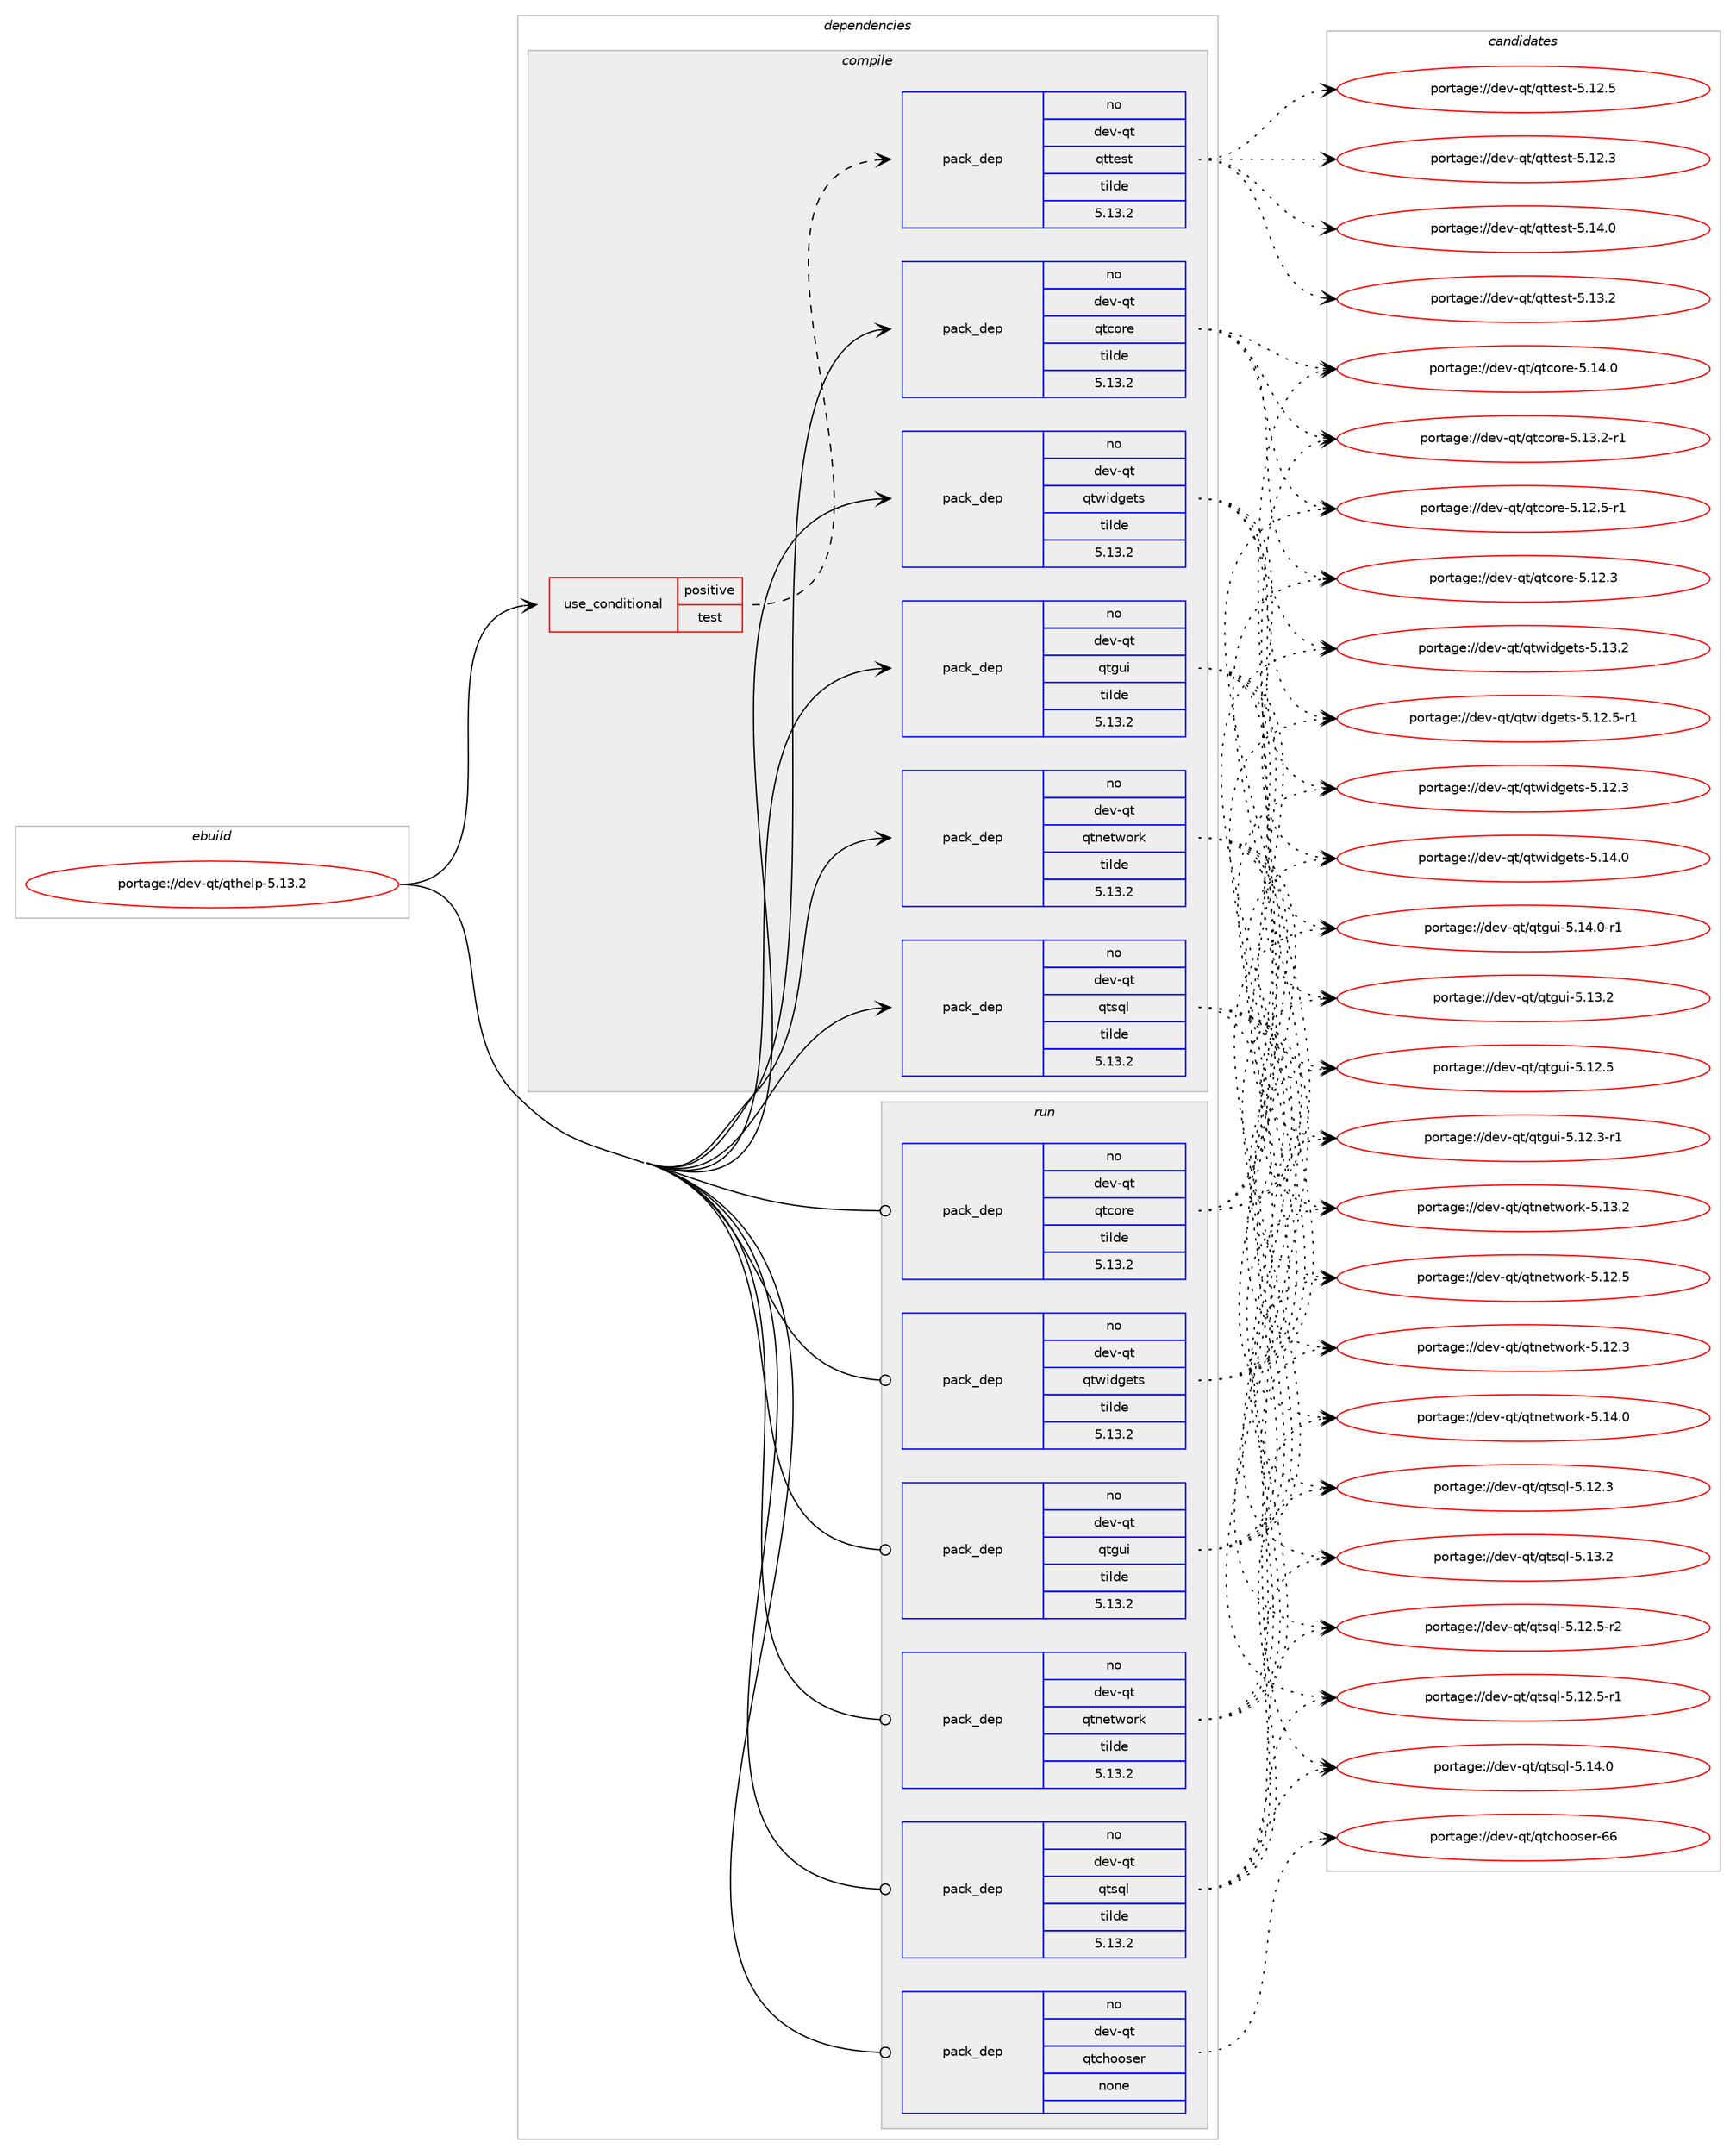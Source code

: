 digraph prolog {

# *************
# Graph options
# *************

newrank=true;
concentrate=true;
compound=true;
graph [rankdir=LR,fontname=Helvetica,fontsize=10,ranksep=1.5];#, ranksep=2.5, nodesep=0.2];
edge  [arrowhead=vee];
node  [fontname=Helvetica,fontsize=10];

# **********
# The ebuild
# **********

subgraph cluster_leftcol {
color=gray;
label=<<i>ebuild</i>>;
id [label="portage://dev-qt/qthelp-5.13.2", color=red, width=4, href="../dev-qt/qthelp-5.13.2.svg"];
}

# ****************
# The dependencies
# ****************

subgraph cluster_midcol {
color=gray;
label=<<i>dependencies</i>>;
subgraph cluster_compile {
fillcolor="#eeeeee";
style=filled;
label=<<i>compile</i>>;
subgraph cond102614 {
dependency414351 [label=<<TABLE BORDER="0" CELLBORDER="1" CELLSPACING="0" CELLPADDING="4"><TR><TD ROWSPAN="3" CELLPADDING="10">use_conditional</TD></TR><TR><TD>positive</TD></TR><TR><TD>test</TD></TR></TABLE>>, shape=none, color=red];
subgraph pack306858 {
dependency414352 [label=<<TABLE BORDER="0" CELLBORDER="1" CELLSPACING="0" CELLPADDING="4" WIDTH="220"><TR><TD ROWSPAN="6" CELLPADDING="30">pack_dep</TD></TR><TR><TD WIDTH="110">no</TD></TR><TR><TD>dev-qt</TD></TR><TR><TD>qttest</TD></TR><TR><TD>tilde</TD></TR><TR><TD>5.13.2</TD></TR></TABLE>>, shape=none, color=blue];
}
dependency414351:e -> dependency414352:w [weight=20,style="dashed",arrowhead="vee"];
}
id:e -> dependency414351:w [weight=20,style="solid",arrowhead="vee"];
subgraph pack306859 {
dependency414353 [label=<<TABLE BORDER="0" CELLBORDER="1" CELLSPACING="0" CELLPADDING="4" WIDTH="220"><TR><TD ROWSPAN="6" CELLPADDING="30">pack_dep</TD></TR><TR><TD WIDTH="110">no</TD></TR><TR><TD>dev-qt</TD></TR><TR><TD>qtcore</TD></TR><TR><TD>tilde</TD></TR><TR><TD>5.13.2</TD></TR></TABLE>>, shape=none, color=blue];
}
id:e -> dependency414353:w [weight=20,style="solid",arrowhead="vee"];
subgraph pack306860 {
dependency414354 [label=<<TABLE BORDER="0" CELLBORDER="1" CELLSPACING="0" CELLPADDING="4" WIDTH="220"><TR><TD ROWSPAN="6" CELLPADDING="30">pack_dep</TD></TR><TR><TD WIDTH="110">no</TD></TR><TR><TD>dev-qt</TD></TR><TR><TD>qtgui</TD></TR><TR><TD>tilde</TD></TR><TR><TD>5.13.2</TD></TR></TABLE>>, shape=none, color=blue];
}
id:e -> dependency414354:w [weight=20,style="solid",arrowhead="vee"];
subgraph pack306861 {
dependency414355 [label=<<TABLE BORDER="0" CELLBORDER="1" CELLSPACING="0" CELLPADDING="4" WIDTH="220"><TR><TD ROWSPAN="6" CELLPADDING="30">pack_dep</TD></TR><TR><TD WIDTH="110">no</TD></TR><TR><TD>dev-qt</TD></TR><TR><TD>qtnetwork</TD></TR><TR><TD>tilde</TD></TR><TR><TD>5.13.2</TD></TR></TABLE>>, shape=none, color=blue];
}
id:e -> dependency414355:w [weight=20,style="solid",arrowhead="vee"];
subgraph pack306862 {
dependency414356 [label=<<TABLE BORDER="0" CELLBORDER="1" CELLSPACING="0" CELLPADDING="4" WIDTH="220"><TR><TD ROWSPAN="6" CELLPADDING="30">pack_dep</TD></TR><TR><TD WIDTH="110">no</TD></TR><TR><TD>dev-qt</TD></TR><TR><TD>qtsql</TD></TR><TR><TD>tilde</TD></TR><TR><TD>5.13.2</TD></TR></TABLE>>, shape=none, color=blue];
}
id:e -> dependency414356:w [weight=20,style="solid",arrowhead="vee"];
subgraph pack306863 {
dependency414357 [label=<<TABLE BORDER="0" CELLBORDER="1" CELLSPACING="0" CELLPADDING="4" WIDTH="220"><TR><TD ROWSPAN="6" CELLPADDING="30">pack_dep</TD></TR><TR><TD WIDTH="110">no</TD></TR><TR><TD>dev-qt</TD></TR><TR><TD>qtwidgets</TD></TR><TR><TD>tilde</TD></TR><TR><TD>5.13.2</TD></TR></TABLE>>, shape=none, color=blue];
}
id:e -> dependency414357:w [weight=20,style="solid",arrowhead="vee"];
}
subgraph cluster_compileandrun {
fillcolor="#eeeeee";
style=filled;
label=<<i>compile and run</i>>;
}
subgraph cluster_run {
fillcolor="#eeeeee";
style=filled;
label=<<i>run</i>>;
subgraph pack306864 {
dependency414358 [label=<<TABLE BORDER="0" CELLBORDER="1" CELLSPACING="0" CELLPADDING="4" WIDTH="220"><TR><TD ROWSPAN="6" CELLPADDING="30">pack_dep</TD></TR><TR><TD WIDTH="110">no</TD></TR><TR><TD>dev-qt</TD></TR><TR><TD>qtchooser</TD></TR><TR><TD>none</TD></TR><TR><TD></TD></TR></TABLE>>, shape=none, color=blue];
}
id:e -> dependency414358:w [weight=20,style="solid",arrowhead="odot"];
subgraph pack306865 {
dependency414359 [label=<<TABLE BORDER="0" CELLBORDER="1" CELLSPACING="0" CELLPADDING="4" WIDTH="220"><TR><TD ROWSPAN="6" CELLPADDING="30">pack_dep</TD></TR><TR><TD WIDTH="110">no</TD></TR><TR><TD>dev-qt</TD></TR><TR><TD>qtcore</TD></TR><TR><TD>tilde</TD></TR><TR><TD>5.13.2</TD></TR></TABLE>>, shape=none, color=blue];
}
id:e -> dependency414359:w [weight=20,style="solid",arrowhead="odot"];
subgraph pack306866 {
dependency414360 [label=<<TABLE BORDER="0" CELLBORDER="1" CELLSPACING="0" CELLPADDING="4" WIDTH="220"><TR><TD ROWSPAN="6" CELLPADDING="30">pack_dep</TD></TR><TR><TD WIDTH="110">no</TD></TR><TR><TD>dev-qt</TD></TR><TR><TD>qtgui</TD></TR><TR><TD>tilde</TD></TR><TR><TD>5.13.2</TD></TR></TABLE>>, shape=none, color=blue];
}
id:e -> dependency414360:w [weight=20,style="solid",arrowhead="odot"];
subgraph pack306867 {
dependency414361 [label=<<TABLE BORDER="0" CELLBORDER="1" CELLSPACING="0" CELLPADDING="4" WIDTH="220"><TR><TD ROWSPAN="6" CELLPADDING="30">pack_dep</TD></TR><TR><TD WIDTH="110">no</TD></TR><TR><TD>dev-qt</TD></TR><TR><TD>qtnetwork</TD></TR><TR><TD>tilde</TD></TR><TR><TD>5.13.2</TD></TR></TABLE>>, shape=none, color=blue];
}
id:e -> dependency414361:w [weight=20,style="solid",arrowhead="odot"];
subgraph pack306868 {
dependency414362 [label=<<TABLE BORDER="0" CELLBORDER="1" CELLSPACING="0" CELLPADDING="4" WIDTH="220"><TR><TD ROWSPAN="6" CELLPADDING="30">pack_dep</TD></TR><TR><TD WIDTH="110">no</TD></TR><TR><TD>dev-qt</TD></TR><TR><TD>qtsql</TD></TR><TR><TD>tilde</TD></TR><TR><TD>5.13.2</TD></TR></TABLE>>, shape=none, color=blue];
}
id:e -> dependency414362:w [weight=20,style="solid",arrowhead="odot"];
subgraph pack306869 {
dependency414363 [label=<<TABLE BORDER="0" CELLBORDER="1" CELLSPACING="0" CELLPADDING="4" WIDTH="220"><TR><TD ROWSPAN="6" CELLPADDING="30">pack_dep</TD></TR><TR><TD WIDTH="110">no</TD></TR><TR><TD>dev-qt</TD></TR><TR><TD>qtwidgets</TD></TR><TR><TD>tilde</TD></TR><TR><TD>5.13.2</TD></TR></TABLE>>, shape=none, color=blue];
}
id:e -> dependency414363:w [weight=20,style="solid",arrowhead="odot"];
}
}

# **************
# The candidates
# **************

subgraph cluster_choices {
rank=same;
color=gray;
label=<<i>candidates</i>>;

subgraph choice306858 {
color=black;
nodesep=1;
choice100101118451131164711311611610111511645534649524648 [label="portage://dev-qt/qttest-5.14.0", color=red, width=4,href="../dev-qt/qttest-5.14.0.svg"];
choice100101118451131164711311611610111511645534649514650 [label="portage://dev-qt/qttest-5.13.2", color=red, width=4,href="../dev-qt/qttest-5.13.2.svg"];
choice100101118451131164711311611610111511645534649504653 [label="portage://dev-qt/qttest-5.12.5", color=red, width=4,href="../dev-qt/qttest-5.12.5.svg"];
choice100101118451131164711311611610111511645534649504651 [label="portage://dev-qt/qttest-5.12.3", color=red, width=4,href="../dev-qt/qttest-5.12.3.svg"];
dependency414352:e -> choice100101118451131164711311611610111511645534649524648:w [style=dotted,weight="100"];
dependency414352:e -> choice100101118451131164711311611610111511645534649514650:w [style=dotted,weight="100"];
dependency414352:e -> choice100101118451131164711311611610111511645534649504653:w [style=dotted,weight="100"];
dependency414352:e -> choice100101118451131164711311611610111511645534649504651:w [style=dotted,weight="100"];
}
subgraph choice306859 {
color=black;
nodesep=1;
choice10010111845113116471131169911111410145534649524648 [label="portage://dev-qt/qtcore-5.14.0", color=red, width=4,href="../dev-qt/qtcore-5.14.0.svg"];
choice100101118451131164711311699111114101455346495146504511449 [label="portage://dev-qt/qtcore-5.13.2-r1", color=red, width=4,href="../dev-qt/qtcore-5.13.2-r1.svg"];
choice100101118451131164711311699111114101455346495046534511449 [label="portage://dev-qt/qtcore-5.12.5-r1", color=red, width=4,href="../dev-qt/qtcore-5.12.5-r1.svg"];
choice10010111845113116471131169911111410145534649504651 [label="portage://dev-qt/qtcore-5.12.3", color=red, width=4,href="../dev-qt/qtcore-5.12.3.svg"];
dependency414353:e -> choice10010111845113116471131169911111410145534649524648:w [style=dotted,weight="100"];
dependency414353:e -> choice100101118451131164711311699111114101455346495146504511449:w [style=dotted,weight="100"];
dependency414353:e -> choice100101118451131164711311699111114101455346495046534511449:w [style=dotted,weight="100"];
dependency414353:e -> choice10010111845113116471131169911111410145534649504651:w [style=dotted,weight="100"];
}
subgraph choice306860 {
color=black;
nodesep=1;
choice1001011184511311647113116103117105455346495246484511449 [label="portage://dev-qt/qtgui-5.14.0-r1", color=red, width=4,href="../dev-qt/qtgui-5.14.0-r1.svg"];
choice100101118451131164711311610311710545534649514650 [label="portage://dev-qt/qtgui-5.13.2", color=red, width=4,href="../dev-qt/qtgui-5.13.2.svg"];
choice100101118451131164711311610311710545534649504653 [label="portage://dev-qt/qtgui-5.12.5", color=red, width=4,href="../dev-qt/qtgui-5.12.5.svg"];
choice1001011184511311647113116103117105455346495046514511449 [label="portage://dev-qt/qtgui-5.12.3-r1", color=red, width=4,href="../dev-qt/qtgui-5.12.3-r1.svg"];
dependency414354:e -> choice1001011184511311647113116103117105455346495246484511449:w [style=dotted,weight="100"];
dependency414354:e -> choice100101118451131164711311610311710545534649514650:w [style=dotted,weight="100"];
dependency414354:e -> choice100101118451131164711311610311710545534649504653:w [style=dotted,weight="100"];
dependency414354:e -> choice1001011184511311647113116103117105455346495046514511449:w [style=dotted,weight="100"];
}
subgraph choice306861 {
color=black;
nodesep=1;
choice100101118451131164711311611010111611911111410745534649524648 [label="portage://dev-qt/qtnetwork-5.14.0", color=red, width=4,href="../dev-qt/qtnetwork-5.14.0.svg"];
choice100101118451131164711311611010111611911111410745534649514650 [label="portage://dev-qt/qtnetwork-5.13.2", color=red, width=4,href="../dev-qt/qtnetwork-5.13.2.svg"];
choice100101118451131164711311611010111611911111410745534649504653 [label="portage://dev-qt/qtnetwork-5.12.5", color=red, width=4,href="../dev-qt/qtnetwork-5.12.5.svg"];
choice100101118451131164711311611010111611911111410745534649504651 [label="portage://dev-qt/qtnetwork-5.12.3", color=red, width=4,href="../dev-qt/qtnetwork-5.12.3.svg"];
dependency414355:e -> choice100101118451131164711311611010111611911111410745534649524648:w [style=dotted,weight="100"];
dependency414355:e -> choice100101118451131164711311611010111611911111410745534649514650:w [style=dotted,weight="100"];
dependency414355:e -> choice100101118451131164711311611010111611911111410745534649504653:w [style=dotted,weight="100"];
dependency414355:e -> choice100101118451131164711311611010111611911111410745534649504651:w [style=dotted,weight="100"];
}
subgraph choice306862 {
color=black;
nodesep=1;
choice100101118451131164711311611511310845534649524648 [label="portage://dev-qt/qtsql-5.14.0", color=red, width=4,href="../dev-qt/qtsql-5.14.0.svg"];
choice100101118451131164711311611511310845534649514650 [label="portage://dev-qt/qtsql-5.13.2", color=red, width=4,href="../dev-qt/qtsql-5.13.2.svg"];
choice1001011184511311647113116115113108455346495046534511450 [label="portage://dev-qt/qtsql-5.12.5-r2", color=red, width=4,href="../dev-qt/qtsql-5.12.5-r2.svg"];
choice1001011184511311647113116115113108455346495046534511449 [label="portage://dev-qt/qtsql-5.12.5-r1", color=red, width=4,href="../dev-qt/qtsql-5.12.5-r1.svg"];
choice100101118451131164711311611511310845534649504651 [label="portage://dev-qt/qtsql-5.12.3", color=red, width=4,href="../dev-qt/qtsql-5.12.3.svg"];
dependency414356:e -> choice100101118451131164711311611511310845534649524648:w [style=dotted,weight="100"];
dependency414356:e -> choice100101118451131164711311611511310845534649514650:w [style=dotted,weight="100"];
dependency414356:e -> choice1001011184511311647113116115113108455346495046534511450:w [style=dotted,weight="100"];
dependency414356:e -> choice1001011184511311647113116115113108455346495046534511449:w [style=dotted,weight="100"];
dependency414356:e -> choice100101118451131164711311611511310845534649504651:w [style=dotted,weight="100"];
}
subgraph choice306863 {
color=black;
nodesep=1;
choice100101118451131164711311611910510010310111611545534649524648 [label="portage://dev-qt/qtwidgets-5.14.0", color=red, width=4,href="../dev-qt/qtwidgets-5.14.0.svg"];
choice100101118451131164711311611910510010310111611545534649514650 [label="portage://dev-qt/qtwidgets-5.13.2", color=red, width=4,href="../dev-qt/qtwidgets-5.13.2.svg"];
choice1001011184511311647113116119105100103101116115455346495046534511449 [label="portage://dev-qt/qtwidgets-5.12.5-r1", color=red, width=4,href="../dev-qt/qtwidgets-5.12.5-r1.svg"];
choice100101118451131164711311611910510010310111611545534649504651 [label="portage://dev-qt/qtwidgets-5.12.3", color=red, width=4,href="../dev-qt/qtwidgets-5.12.3.svg"];
dependency414357:e -> choice100101118451131164711311611910510010310111611545534649524648:w [style=dotted,weight="100"];
dependency414357:e -> choice100101118451131164711311611910510010310111611545534649514650:w [style=dotted,weight="100"];
dependency414357:e -> choice1001011184511311647113116119105100103101116115455346495046534511449:w [style=dotted,weight="100"];
dependency414357:e -> choice100101118451131164711311611910510010310111611545534649504651:w [style=dotted,weight="100"];
}
subgraph choice306864 {
color=black;
nodesep=1;
choice100101118451131164711311699104111111115101114455454 [label="portage://dev-qt/qtchooser-66", color=red, width=4,href="../dev-qt/qtchooser-66.svg"];
dependency414358:e -> choice100101118451131164711311699104111111115101114455454:w [style=dotted,weight="100"];
}
subgraph choice306865 {
color=black;
nodesep=1;
choice10010111845113116471131169911111410145534649524648 [label="portage://dev-qt/qtcore-5.14.0", color=red, width=4,href="../dev-qt/qtcore-5.14.0.svg"];
choice100101118451131164711311699111114101455346495146504511449 [label="portage://dev-qt/qtcore-5.13.2-r1", color=red, width=4,href="../dev-qt/qtcore-5.13.2-r1.svg"];
choice100101118451131164711311699111114101455346495046534511449 [label="portage://dev-qt/qtcore-5.12.5-r1", color=red, width=4,href="../dev-qt/qtcore-5.12.5-r1.svg"];
choice10010111845113116471131169911111410145534649504651 [label="portage://dev-qt/qtcore-5.12.3", color=red, width=4,href="../dev-qt/qtcore-5.12.3.svg"];
dependency414359:e -> choice10010111845113116471131169911111410145534649524648:w [style=dotted,weight="100"];
dependency414359:e -> choice100101118451131164711311699111114101455346495146504511449:w [style=dotted,weight="100"];
dependency414359:e -> choice100101118451131164711311699111114101455346495046534511449:w [style=dotted,weight="100"];
dependency414359:e -> choice10010111845113116471131169911111410145534649504651:w [style=dotted,weight="100"];
}
subgraph choice306866 {
color=black;
nodesep=1;
choice1001011184511311647113116103117105455346495246484511449 [label="portage://dev-qt/qtgui-5.14.0-r1", color=red, width=4,href="../dev-qt/qtgui-5.14.0-r1.svg"];
choice100101118451131164711311610311710545534649514650 [label="portage://dev-qt/qtgui-5.13.2", color=red, width=4,href="../dev-qt/qtgui-5.13.2.svg"];
choice100101118451131164711311610311710545534649504653 [label="portage://dev-qt/qtgui-5.12.5", color=red, width=4,href="../dev-qt/qtgui-5.12.5.svg"];
choice1001011184511311647113116103117105455346495046514511449 [label="portage://dev-qt/qtgui-5.12.3-r1", color=red, width=4,href="../dev-qt/qtgui-5.12.3-r1.svg"];
dependency414360:e -> choice1001011184511311647113116103117105455346495246484511449:w [style=dotted,weight="100"];
dependency414360:e -> choice100101118451131164711311610311710545534649514650:w [style=dotted,weight="100"];
dependency414360:e -> choice100101118451131164711311610311710545534649504653:w [style=dotted,weight="100"];
dependency414360:e -> choice1001011184511311647113116103117105455346495046514511449:w [style=dotted,weight="100"];
}
subgraph choice306867 {
color=black;
nodesep=1;
choice100101118451131164711311611010111611911111410745534649524648 [label="portage://dev-qt/qtnetwork-5.14.0", color=red, width=4,href="../dev-qt/qtnetwork-5.14.0.svg"];
choice100101118451131164711311611010111611911111410745534649514650 [label="portage://dev-qt/qtnetwork-5.13.2", color=red, width=4,href="../dev-qt/qtnetwork-5.13.2.svg"];
choice100101118451131164711311611010111611911111410745534649504653 [label="portage://dev-qt/qtnetwork-5.12.5", color=red, width=4,href="../dev-qt/qtnetwork-5.12.5.svg"];
choice100101118451131164711311611010111611911111410745534649504651 [label="portage://dev-qt/qtnetwork-5.12.3", color=red, width=4,href="../dev-qt/qtnetwork-5.12.3.svg"];
dependency414361:e -> choice100101118451131164711311611010111611911111410745534649524648:w [style=dotted,weight="100"];
dependency414361:e -> choice100101118451131164711311611010111611911111410745534649514650:w [style=dotted,weight="100"];
dependency414361:e -> choice100101118451131164711311611010111611911111410745534649504653:w [style=dotted,weight="100"];
dependency414361:e -> choice100101118451131164711311611010111611911111410745534649504651:w [style=dotted,weight="100"];
}
subgraph choice306868 {
color=black;
nodesep=1;
choice100101118451131164711311611511310845534649524648 [label="portage://dev-qt/qtsql-5.14.0", color=red, width=4,href="../dev-qt/qtsql-5.14.0.svg"];
choice100101118451131164711311611511310845534649514650 [label="portage://dev-qt/qtsql-5.13.2", color=red, width=4,href="../dev-qt/qtsql-5.13.2.svg"];
choice1001011184511311647113116115113108455346495046534511450 [label="portage://dev-qt/qtsql-5.12.5-r2", color=red, width=4,href="../dev-qt/qtsql-5.12.5-r2.svg"];
choice1001011184511311647113116115113108455346495046534511449 [label="portage://dev-qt/qtsql-5.12.5-r1", color=red, width=4,href="../dev-qt/qtsql-5.12.5-r1.svg"];
choice100101118451131164711311611511310845534649504651 [label="portage://dev-qt/qtsql-5.12.3", color=red, width=4,href="../dev-qt/qtsql-5.12.3.svg"];
dependency414362:e -> choice100101118451131164711311611511310845534649524648:w [style=dotted,weight="100"];
dependency414362:e -> choice100101118451131164711311611511310845534649514650:w [style=dotted,weight="100"];
dependency414362:e -> choice1001011184511311647113116115113108455346495046534511450:w [style=dotted,weight="100"];
dependency414362:e -> choice1001011184511311647113116115113108455346495046534511449:w [style=dotted,weight="100"];
dependency414362:e -> choice100101118451131164711311611511310845534649504651:w [style=dotted,weight="100"];
}
subgraph choice306869 {
color=black;
nodesep=1;
choice100101118451131164711311611910510010310111611545534649524648 [label="portage://dev-qt/qtwidgets-5.14.0", color=red, width=4,href="../dev-qt/qtwidgets-5.14.0.svg"];
choice100101118451131164711311611910510010310111611545534649514650 [label="portage://dev-qt/qtwidgets-5.13.2", color=red, width=4,href="../dev-qt/qtwidgets-5.13.2.svg"];
choice1001011184511311647113116119105100103101116115455346495046534511449 [label="portage://dev-qt/qtwidgets-5.12.5-r1", color=red, width=4,href="../dev-qt/qtwidgets-5.12.5-r1.svg"];
choice100101118451131164711311611910510010310111611545534649504651 [label="portage://dev-qt/qtwidgets-5.12.3", color=red, width=4,href="../dev-qt/qtwidgets-5.12.3.svg"];
dependency414363:e -> choice100101118451131164711311611910510010310111611545534649524648:w [style=dotted,weight="100"];
dependency414363:e -> choice100101118451131164711311611910510010310111611545534649514650:w [style=dotted,weight="100"];
dependency414363:e -> choice1001011184511311647113116119105100103101116115455346495046534511449:w [style=dotted,weight="100"];
dependency414363:e -> choice100101118451131164711311611910510010310111611545534649504651:w [style=dotted,weight="100"];
}
}

}
